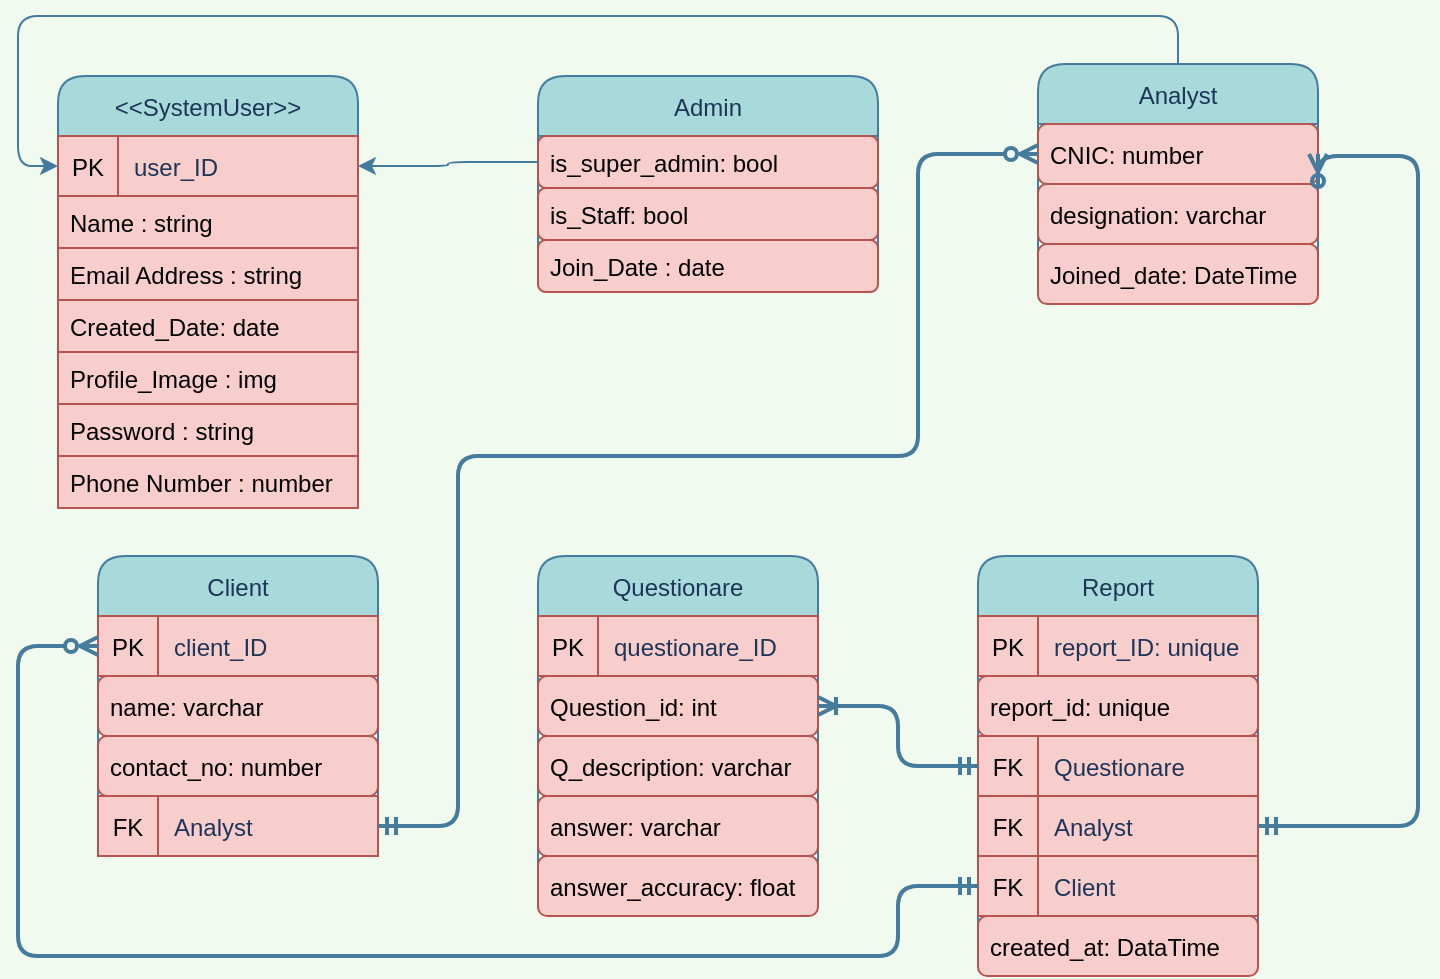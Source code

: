 <mxfile version="16.0.0" type="github">
  <diagram id="76-Z5J_hO1XvjAIdn8TQ" name="Page-1">
    <mxGraphModel dx="1102" dy="614" grid="1" gridSize="10" guides="1" tooltips="1" connect="1" arrows="1" fold="1" page="1" pageScale="1" pageWidth="850" pageHeight="1100" background="#F1FAEE" math="0" shadow="0">
      <root>
        <mxCell id="0" />
        <mxCell id="1" parent="0" />
        <mxCell id="kFZeInZ5YXrBo36wIZL7-1" value="&lt;&lt;SystemUser&gt;&gt;" style="swimlane;fontStyle=0;childLayout=stackLayout;horizontal=1;startSize=30;horizontalStack=0;resizeParent=1;resizeParentMax=0;resizeLast=0;collapsible=1;marginBottom=0;rounded=1;fontColor=#1D3557;strokeColor=#457B9D;fillColor=#A8DADC;" vertex="1" parent="1">
          <mxGeometry x="120" y="90" width="150" height="216" as="geometry" />
        </mxCell>
        <mxCell id="kFZeInZ5YXrBo36wIZL7-98" value="" style="shape=table;startSize=0;container=1;collapsible=1;childLayout=tableLayout;fixedRows=1;rowLines=0;fontStyle=0;align=center;resizeLast=1;strokeColor=#b85450;fillColor=#f8cecc;rounded=1;sketch=0;fontColor=#000000;" vertex="1" parent="kFZeInZ5YXrBo36wIZL7-1">
          <mxGeometry y="30" width="150" height="30" as="geometry" />
        </mxCell>
        <mxCell id="kFZeInZ5YXrBo36wIZL7-99" value="" style="shape=partialRectangle;collapsible=0;dropTarget=0;pointerEvents=0;fillColor=none;top=0;left=0;bottom=0;right=0;points=[[0,0.5],[1,0.5]];portConstraint=eastwest;rounded=0;sketch=0;fontColor=#1D3557;strokeColor=#457B9D;" vertex="1" parent="kFZeInZ5YXrBo36wIZL7-98">
          <mxGeometry width="150" height="30" as="geometry" />
        </mxCell>
        <mxCell id="kFZeInZ5YXrBo36wIZL7-100" value="PK" style="shape=partialRectangle;connectable=0;fillColor=none;top=0;left=0;bottom=0;right=0;fontStyle=0;overflow=hidden;rounded=0;sketch=0;fontColor=#000000;strokeColor=#457B9D;" vertex="1" parent="kFZeInZ5YXrBo36wIZL7-99">
          <mxGeometry width="30" height="30" as="geometry">
            <mxRectangle width="30" height="30" as="alternateBounds" />
          </mxGeometry>
        </mxCell>
        <mxCell id="kFZeInZ5YXrBo36wIZL7-101" value="user_ID" style="shape=partialRectangle;connectable=0;fillColor=none;top=0;left=0;bottom=0;right=0;align=left;spacingLeft=6;fontStyle=0;overflow=hidden;rounded=0;sketch=0;fontColor=#1D3557;strokeColor=#457B9D;" vertex="1" parent="kFZeInZ5YXrBo36wIZL7-99">
          <mxGeometry x="30" width="120" height="30" as="geometry">
            <mxRectangle width="120" height="30" as="alternateBounds" />
          </mxGeometry>
        </mxCell>
        <mxCell id="kFZeInZ5YXrBo36wIZL7-73" value="Name : string" style="text;align=left;verticalAlign=top;spacingLeft=4;spacingRight=4;overflow=hidden;rotatable=0;points=[[0,0.5],[1,0.5]];portConstraint=eastwest;fillColor=#f8cecc;strokeColor=#b85450;" vertex="1" parent="kFZeInZ5YXrBo36wIZL7-1">
          <mxGeometry y="60" width="150" height="26" as="geometry" />
        </mxCell>
        <mxCell id="kFZeInZ5YXrBo36wIZL7-75" value="Email Address : string" style="text;align=left;verticalAlign=top;spacingLeft=4;spacingRight=4;overflow=hidden;rotatable=0;points=[[0,0.5],[1,0.5]];portConstraint=eastwest;rounded=0;shadow=0;html=0;fillColor=#f8cecc;strokeColor=#b85450;" vertex="1" parent="kFZeInZ5YXrBo36wIZL7-1">
          <mxGeometry y="86" width="150" height="26" as="geometry" />
        </mxCell>
        <mxCell id="kFZeInZ5YXrBo36wIZL7-78" value="Created_Date: date" style="text;align=left;verticalAlign=top;spacingLeft=4;spacingRight=4;overflow=hidden;rotatable=0;points=[[0,0.5],[1,0.5]];portConstraint=eastwest;rounded=0;shadow=0;html=0;fillColor=#f8cecc;strokeColor=#b85450;" vertex="1" parent="kFZeInZ5YXrBo36wIZL7-1">
          <mxGeometry y="112" width="150" height="26" as="geometry" />
        </mxCell>
        <mxCell id="kFZeInZ5YXrBo36wIZL7-77" value="Profile_Image : img" style="text;align=left;verticalAlign=top;spacingLeft=4;spacingRight=4;overflow=hidden;rotatable=0;points=[[0,0.5],[1,0.5]];portConstraint=eastwest;rounded=0;shadow=0;html=0;fillColor=#f8cecc;strokeColor=#b85450;" vertex="1" parent="kFZeInZ5YXrBo36wIZL7-1">
          <mxGeometry y="138" width="150" height="26" as="geometry" />
        </mxCell>
        <mxCell id="kFZeInZ5YXrBo36wIZL7-76" value="Password : string" style="text;align=left;verticalAlign=top;spacingLeft=4;spacingRight=4;overflow=hidden;rotatable=0;points=[[0,0.5],[1,0.5]];portConstraint=eastwest;rounded=0;shadow=0;html=0;fillColor=#f8cecc;strokeColor=#b85450;" vertex="1" parent="kFZeInZ5YXrBo36wIZL7-1">
          <mxGeometry y="164" width="150" height="26" as="geometry" />
        </mxCell>
        <mxCell id="kFZeInZ5YXrBo36wIZL7-74" value="Phone Number : number" style="text;align=left;verticalAlign=top;spacingLeft=4;spacingRight=4;overflow=hidden;rotatable=0;points=[[0,0.5],[1,0.5]];portConstraint=eastwest;rounded=0;shadow=0;html=0;fillColor=#f8cecc;strokeColor=#b85450;" vertex="1" parent="kFZeInZ5YXrBo36wIZL7-1">
          <mxGeometry y="190" width="150" height="26" as="geometry" />
        </mxCell>
        <mxCell id="kFZeInZ5YXrBo36wIZL7-37" value="Admin" style="swimlane;fontStyle=0;childLayout=stackLayout;horizontal=1;startSize=30;horizontalStack=0;resizeParent=1;resizeParentMax=0;resizeLast=0;collapsible=1;marginBottom=0;rounded=1;fontColor=#1D3557;strokeColor=#457B9D;fillColor=#A8DADC;" vertex="1" parent="1">
          <mxGeometry x="360" y="90" width="170" height="108" as="geometry" />
        </mxCell>
        <mxCell id="kFZeInZ5YXrBo36wIZL7-79" value="is_super_admin: bool" style="text;align=left;verticalAlign=top;spacingLeft=4;spacingRight=4;overflow=hidden;rotatable=0;points=[[0,0.5],[1,0.5]];portConstraint=eastwest;fillColor=#f8cecc;strokeColor=#b85450;rounded=1;" vertex="1" parent="kFZeInZ5YXrBo36wIZL7-37">
          <mxGeometry y="30" width="170" height="26" as="geometry" />
        </mxCell>
        <mxCell id="kFZeInZ5YXrBo36wIZL7-80" value="is_Staff: bool" style="text;align=left;verticalAlign=top;spacingLeft=4;spacingRight=4;overflow=hidden;rotatable=0;points=[[0,0.5],[1,0.5]];portConstraint=eastwest;fillColor=#f8cecc;strokeColor=#b85450;rounded=1;" vertex="1" parent="kFZeInZ5YXrBo36wIZL7-37">
          <mxGeometry y="56" width="170" height="26" as="geometry" />
        </mxCell>
        <mxCell id="kFZeInZ5YXrBo36wIZL7-81" value="Join_Date : date" style="text;align=left;verticalAlign=top;spacingLeft=4;spacingRight=4;overflow=hidden;rotatable=0;points=[[0,0.5],[1,0.5]];portConstraint=eastwest;fillColor=#f8cecc;strokeColor=#b85450;rounded=1;" vertex="1" parent="kFZeInZ5YXrBo36wIZL7-37">
          <mxGeometry y="82" width="170" height="26" as="geometry" />
        </mxCell>
        <mxCell id="kFZeInZ5YXrBo36wIZL7-88" style="edgeStyle=orthogonalEdgeStyle;curved=0;rounded=1;sketch=0;orthogonalLoop=1;jettySize=auto;html=1;exitX=0.5;exitY=0;exitDx=0;exitDy=0;entryX=0;entryY=0.5;entryDx=0;entryDy=0;fontColor=#000000;strokeColor=#457B9D;fillColor=#A8DADC;" edge="1" parent="1" source="kFZeInZ5YXrBo36wIZL7-41" target="kFZeInZ5YXrBo36wIZL7-99">
          <mxGeometry relative="1" as="geometry">
            <Array as="points">
              <mxPoint x="680" y="60" />
              <mxPoint x="100" y="60" />
              <mxPoint x="100" y="135" />
            </Array>
          </mxGeometry>
        </mxCell>
        <mxCell id="kFZeInZ5YXrBo36wIZL7-41" value="Analyst" style="swimlane;fontStyle=0;childLayout=stackLayout;horizontal=1;startSize=30;horizontalStack=0;resizeParent=1;resizeParentMax=0;resizeLast=0;collapsible=1;marginBottom=0;rounded=1;fontColor=#1D3557;strokeColor=#457B9D;fillColor=#A8DADC;" vertex="1" parent="1">
          <mxGeometry x="610" y="84" width="140" height="120" as="geometry" />
        </mxCell>
        <mxCell id="kFZeInZ5YXrBo36wIZL7-42" value="CNIC: number" style="text;strokeColor=#b85450;fillColor=#f8cecc;align=left;verticalAlign=middle;spacingLeft=4;spacingRight=4;overflow=hidden;points=[[0,0.5],[1,0.5]];portConstraint=eastwest;rotatable=0;rounded=1;" vertex="1" parent="kFZeInZ5YXrBo36wIZL7-41">
          <mxGeometry y="30" width="140" height="30" as="geometry" />
        </mxCell>
        <mxCell id="kFZeInZ5YXrBo36wIZL7-43" value="designation: varchar" style="text;strokeColor=#b85450;fillColor=#f8cecc;align=left;verticalAlign=middle;spacingLeft=4;spacingRight=4;overflow=hidden;points=[[0,0.5],[1,0.5]];portConstraint=eastwest;rotatable=0;rounded=1;" vertex="1" parent="kFZeInZ5YXrBo36wIZL7-41">
          <mxGeometry y="60" width="140" height="30" as="geometry" />
        </mxCell>
        <mxCell id="kFZeInZ5YXrBo36wIZL7-44" value="Joined_date: DateTime" style="text;strokeColor=#b85450;fillColor=#f8cecc;align=left;verticalAlign=middle;spacingLeft=4;spacingRight=4;overflow=hidden;points=[[0,0.5],[1,0.5]];portConstraint=eastwest;rotatable=0;rounded=1;" vertex="1" parent="kFZeInZ5YXrBo36wIZL7-41">
          <mxGeometry y="90" width="140" height="30" as="geometry" />
        </mxCell>
        <mxCell id="kFZeInZ5YXrBo36wIZL7-45" value="Client" style="swimlane;fontStyle=0;childLayout=stackLayout;horizontal=1;startSize=30;horizontalStack=0;resizeParent=1;resizeParentMax=0;resizeLast=0;collapsible=1;marginBottom=0;rounded=1;fontColor=#1D3557;strokeColor=#457B9D;fillColor=#A8DADC;" vertex="1" parent="1">
          <mxGeometry x="140" y="330" width="140" height="150" as="geometry" />
        </mxCell>
        <mxCell id="kFZeInZ5YXrBo36wIZL7-94" value="" style="shape=table;startSize=0;container=1;collapsible=1;childLayout=tableLayout;fixedRows=1;rowLines=0;fontStyle=0;align=center;resizeLast=1;strokeColor=#b85450;fillColor=#f8cecc;rounded=1;sketch=0;fontColor=#000000;" vertex="1" parent="kFZeInZ5YXrBo36wIZL7-45">
          <mxGeometry y="30" width="140" height="30" as="geometry" />
        </mxCell>
        <mxCell id="kFZeInZ5YXrBo36wIZL7-95" value="" style="shape=partialRectangle;collapsible=0;dropTarget=0;pointerEvents=0;fillColor=none;top=0;left=0;bottom=0;right=0;points=[[0,0.5],[1,0.5]];portConstraint=eastwest;rounded=0;sketch=0;fontColor=#1D3557;strokeColor=#457B9D;" vertex="1" parent="kFZeInZ5YXrBo36wIZL7-94">
          <mxGeometry width="140" height="30" as="geometry" />
        </mxCell>
        <mxCell id="kFZeInZ5YXrBo36wIZL7-96" value="PK" style="shape=partialRectangle;connectable=0;fillColor=none;top=0;left=0;bottom=0;right=0;fontStyle=0;overflow=hidden;rounded=0;sketch=0;fontColor=#000000;strokeColor=#457B9D;" vertex="1" parent="kFZeInZ5YXrBo36wIZL7-95">
          <mxGeometry width="30" height="30" as="geometry">
            <mxRectangle width="30" height="30" as="alternateBounds" />
          </mxGeometry>
        </mxCell>
        <mxCell id="kFZeInZ5YXrBo36wIZL7-97" value="client_ID" style="shape=partialRectangle;connectable=0;fillColor=none;top=0;left=0;bottom=0;right=0;align=left;spacingLeft=6;fontStyle=0;overflow=hidden;rounded=0;sketch=0;fontColor=#1D3557;strokeColor=#457B9D;" vertex="1" parent="kFZeInZ5YXrBo36wIZL7-95">
          <mxGeometry x="30" width="110" height="30" as="geometry">
            <mxRectangle width="110" height="30" as="alternateBounds" />
          </mxGeometry>
        </mxCell>
        <mxCell id="kFZeInZ5YXrBo36wIZL7-46" value="name: varchar" style="text;strokeColor=#b85450;fillColor=#f8cecc;align=left;verticalAlign=middle;spacingLeft=4;spacingRight=4;overflow=hidden;points=[[0,0.5],[1,0.5]];portConstraint=eastwest;rotatable=0;rounded=1;" vertex="1" parent="kFZeInZ5YXrBo36wIZL7-45">
          <mxGeometry y="60" width="140" height="30" as="geometry" />
        </mxCell>
        <mxCell id="kFZeInZ5YXrBo36wIZL7-47" value="contact_no: number" style="text;strokeColor=#b85450;fillColor=#f8cecc;align=left;verticalAlign=middle;spacingLeft=4;spacingRight=4;overflow=hidden;points=[[0,0.5],[1,0.5]];portConstraint=eastwest;rotatable=0;rounded=1;" vertex="1" parent="kFZeInZ5YXrBo36wIZL7-45">
          <mxGeometry y="90" width="140" height="30" as="geometry" />
        </mxCell>
        <mxCell id="kFZeInZ5YXrBo36wIZL7-82" value="" style="shape=table;startSize=0;container=1;collapsible=1;childLayout=tableLayout;fixedRows=1;rowLines=0;fontStyle=0;align=center;resizeLast=1;strokeColor=#b85450;fillColor=#f8cecc;rounded=1;sketch=0;fontColor=#000000;" vertex="1" parent="kFZeInZ5YXrBo36wIZL7-45">
          <mxGeometry y="120" width="140" height="30" as="geometry" />
        </mxCell>
        <mxCell id="kFZeInZ5YXrBo36wIZL7-83" value="" style="shape=partialRectangle;collapsible=0;dropTarget=0;pointerEvents=0;fillColor=none;top=0;left=0;bottom=0;right=0;points=[[0,0.5],[1,0.5]];portConstraint=eastwest;rounded=0;sketch=0;fontColor=#1D3557;strokeColor=#457B9D;" vertex="1" parent="kFZeInZ5YXrBo36wIZL7-82">
          <mxGeometry width="140" height="30" as="geometry" />
        </mxCell>
        <mxCell id="kFZeInZ5YXrBo36wIZL7-84" value="FK" style="shape=partialRectangle;connectable=0;fillColor=none;top=0;left=0;bottom=0;right=0;fontStyle=0;overflow=hidden;rounded=0;sketch=0;fontColor=#000000;strokeColor=#457B9D;" vertex="1" parent="kFZeInZ5YXrBo36wIZL7-83">
          <mxGeometry width="30" height="30" as="geometry">
            <mxRectangle width="30" height="30" as="alternateBounds" />
          </mxGeometry>
        </mxCell>
        <mxCell id="kFZeInZ5YXrBo36wIZL7-85" value="Analyst" style="shape=partialRectangle;connectable=0;fillColor=none;top=0;left=0;bottom=0;right=0;align=left;spacingLeft=6;fontStyle=0;overflow=hidden;rounded=0;sketch=0;fontColor=#1D3557;strokeColor=#457B9D;" vertex="1" parent="kFZeInZ5YXrBo36wIZL7-83">
          <mxGeometry x="30" width="110" height="30" as="geometry">
            <mxRectangle width="110" height="30" as="alternateBounds" />
          </mxGeometry>
        </mxCell>
        <mxCell id="kFZeInZ5YXrBo36wIZL7-49" value="Questionare" style="swimlane;fontStyle=0;childLayout=stackLayout;horizontal=1;startSize=30;horizontalStack=0;resizeParent=1;resizeParentMax=0;resizeLast=0;collapsible=1;marginBottom=0;rounded=1;fontColor=#1D3557;strokeColor=#457B9D;fillColor=#A8DADC;" vertex="1" parent="1">
          <mxGeometry x="360" y="330" width="140" height="180" as="geometry" />
        </mxCell>
        <mxCell id="kFZeInZ5YXrBo36wIZL7-102" value="" style="shape=table;startSize=0;container=1;collapsible=1;childLayout=tableLayout;fixedRows=1;rowLines=0;fontStyle=0;align=center;resizeLast=1;strokeColor=#b85450;fillColor=#f8cecc;rounded=1;sketch=0;fontColor=#000000;" vertex="1" parent="kFZeInZ5YXrBo36wIZL7-49">
          <mxGeometry y="30" width="140" height="30" as="geometry" />
        </mxCell>
        <mxCell id="kFZeInZ5YXrBo36wIZL7-103" value="" style="shape=partialRectangle;collapsible=0;dropTarget=0;pointerEvents=0;fillColor=none;top=0;left=0;bottom=0;right=0;points=[[0,0.5],[1,0.5]];portConstraint=eastwest;rounded=0;sketch=0;fontColor=#1D3557;strokeColor=#457B9D;" vertex="1" parent="kFZeInZ5YXrBo36wIZL7-102">
          <mxGeometry width="140" height="30" as="geometry" />
        </mxCell>
        <mxCell id="kFZeInZ5YXrBo36wIZL7-104" value="PK" style="shape=partialRectangle;connectable=0;fillColor=none;top=0;left=0;bottom=0;right=0;fontStyle=0;overflow=hidden;rounded=0;sketch=0;fontColor=#000000;strokeColor=#457B9D;" vertex="1" parent="kFZeInZ5YXrBo36wIZL7-103">
          <mxGeometry width="30" height="30" as="geometry">
            <mxRectangle width="30" height="30" as="alternateBounds" />
          </mxGeometry>
        </mxCell>
        <mxCell id="kFZeInZ5YXrBo36wIZL7-105" value="questionare_ID" style="shape=partialRectangle;connectable=0;fillColor=none;top=0;left=0;bottom=0;right=0;align=left;spacingLeft=6;fontStyle=0;overflow=hidden;rounded=0;sketch=0;fontColor=#1D3557;strokeColor=#457B9D;" vertex="1" parent="kFZeInZ5YXrBo36wIZL7-103">
          <mxGeometry x="30" width="110" height="30" as="geometry">
            <mxRectangle width="110" height="30" as="alternateBounds" />
          </mxGeometry>
        </mxCell>
        <mxCell id="kFZeInZ5YXrBo36wIZL7-50" value="Question_id: int" style="text;strokeColor=#b85450;fillColor=#f8cecc;align=left;verticalAlign=middle;spacingLeft=4;spacingRight=4;overflow=hidden;points=[[0,0.5],[1,0.5]];portConstraint=eastwest;rotatable=0;rounded=1;" vertex="1" parent="kFZeInZ5YXrBo36wIZL7-49">
          <mxGeometry y="60" width="140" height="30" as="geometry" />
        </mxCell>
        <mxCell id="kFZeInZ5YXrBo36wIZL7-51" value="Q_description: varchar" style="text;strokeColor=#b85450;fillColor=#f8cecc;align=left;verticalAlign=middle;spacingLeft=4;spacingRight=4;overflow=hidden;points=[[0,0.5],[1,0.5]];portConstraint=eastwest;rotatable=0;rounded=1;" vertex="1" parent="kFZeInZ5YXrBo36wIZL7-49">
          <mxGeometry y="90" width="140" height="30" as="geometry" />
        </mxCell>
        <mxCell id="kFZeInZ5YXrBo36wIZL7-52" value="answer: varchar" style="text;strokeColor=#b85450;fillColor=#f8cecc;align=left;verticalAlign=middle;spacingLeft=4;spacingRight=4;overflow=hidden;points=[[0,0.5],[1,0.5]];portConstraint=eastwest;rotatable=0;rounded=1;" vertex="1" parent="kFZeInZ5YXrBo36wIZL7-49">
          <mxGeometry y="120" width="140" height="30" as="geometry" />
        </mxCell>
        <mxCell id="kFZeInZ5YXrBo36wIZL7-89" value="answer_accuracy: float" style="text;strokeColor=#b85450;fillColor=#f8cecc;align=left;verticalAlign=middle;spacingLeft=4;spacingRight=4;overflow=hidden;points=[[0,0.5],[1,0.5]];portConstraint=eastwest;rotatable=0;rounded=1;" vertex="1" parent="kFZeInZ5YXrBo36wIZL7-49">
          <mxGeometry y="150" width="140" height="30" as="geometry" />
        </mxCell>
        <mxCell id="kFZeInZ5YXrBo36wIZL7-53" value="Report" style="swimlane;fontStyle=0;childLayout=stackLayout;horizontal=1;startSize=30;horizontalStack=0;resizeParent=1;resizeParentMax=0;resizeLast=0;collapsible=1;marginBottom=0;rounded=1;fontColor=#1D3557;strokeColor=#457B9D;fillColor=#A8DADC;" vertex="1" parent="1">
          <mxGeometry x="580" y="330" width="140" height="210" as="geometry" />
        </mxCell>
        <mxCell id="kFZeInZ5YXrBo36wIZL7-106" value="" style="shape=table;startSize=0;container=1;collapsible=1;childLayout=tableLayout;fixedRows=1;rowLines=0;fontStyle=0;align=center;resizeLast=1;strokeColor=#b85450;fillColor=#f8cecc;rounded=1;sketch=0;fontColor=#000000;" vertex="1" parent="kFZeInZ5YXrBo36wIZL7-53">
          <mxGeometry y="30" width="140" height="30" as="geometry" />
        </mxCell>
        <mxCell id="kFZeInZ5YXrBo36wIZL7-107" value="" style="shape=partialRectangle;collapsible=0;dropTarget=0;pointerEvents=0;fillColor=none;top=0;left=0;bottom=0;right=0;points=[[0,0.5],[1,0.5]];portConstraint=eastwest;rounded=0;sketch=0;fontColor=#1D3557;strokeColor=#457B9D;" vertex="1" parent="kFZeInZ5YXrBo36wIZL7-106">
          <mxGeometry width="140" height="30" as="geometry" />
        </mxCell>
        <mxCell id="kFZeInZ5YXrBo36wIZL7-108" value="PK" style="shape=partialRectangle;connectable=0;fillColor=none;top=0;left=0;bottom=0;right=0;fontStyle=0;overflow=hidden;rounded=0;sketch=0;fontColor=#000000;strokeColor=#457B9D;" vertex="1" parent="kFZeInZ5YXrBo36wIZL7-107">
          <mxGeometry width="30" height="30" as="geometry">
            <mxRectangle width="30" height="30" as="alternateBounds" />
          </mxGeometry>
        </mxCell>
        <mxCell id="kFZeInZ5YXrBo36wIZL7-109" value="report_ID: unique" style="shape=partialRectangle;connectable=0;fillColor=none;top=0;left=0;bottom=0;right=0;align=left;spacingLeft=6;fontStyle=0;overflow=hidden;rounded=0;sketch=0;fontColor=#1D3557;strokeColor=#457B9D;" vertex="1" parent="kFZeInZ5YXrBo36wIZL7-107">
          <mxGeometry x="30" width="110" height="30" as="geometry">
            <mxRectangle width="110" height="30" as="alternateBounds" />
          </mxGeometry>
        </mxCell>
        <mxCell id="kFZeInZ5YXrBo36wIZL7-55" value="report_id: unique" style="text;strokeColor=#b85450;fillColor=#f8cecc;align=left;verticalAlign=middle;spacingLeft=4;spacingRight=4;overflow=hidden;points=[[0,0.5],[1,0.5]];portConstraint=eastwest;rotatable=0;rounded=1;" vertex="1" parent="kFZeInZ5YXrBo36wIZL7-53">
          <mxGeometry y="60" width="140" height="30" as="geometry" />
        </mxCell>
        <mxCell id="kFZeInZ5YXrBo36wIZL7-58" value="" style="shape=table;startSize=0;container=1;collapsible=1;childLayout=tableLayout;fixedRows=1;rowLines=0;fontStyle=0;align=center;resizeLast=1;strokeColor=#b85450;fillColor=#f8cecc;rounded=1;sketch=0;fontColor=#000000;" vertex="1" parent="kFZeInZ5YXrBo36wIZL7-53">
          <mxGeometry y="90" width="140" height="30" as="geometry" />
        </mxCell>
        <mxCell id="kFZeInZ5YXrBo36wIZL7-59" value="" style="shape=partialRectangle;collapsible=0;dropTarget=0;pointerEvents=0;fillColor=none;top=0;left=0;bottom=0;right=0;points=[[0,0.5],[1,0.5]];portConstraint=eastwest;rounded=0;sketch=0;fontColor=#1D3557;strokeColor=#457B9D;" vertex="1" parent="kFZeInZ5YXrBo36wIZL7-58">
          <mxGeometry width="140" height="30" as="geometry" />
        </mxCell>
        <mxCell id="kFZeInZ5YXrBo36wIZL7-60" value="FK" style="shape=partialRectangle;connectable=0;fillColor=none;top=0;left=0;bottom=0;right=0;fontStyle=0;overflow=hidden;rounded=0;sketch=0;fontColor=#000000;strokeColor=#457B9D;" vertex="1" parent="kFZeInZ5YXrBo36wIZL7-59">
          <mxGeometry width="30" height="30" as="geometry">
            <mxRectangle width="30" height="30" as="alternateBounds" />
          </mxGeometry>
        </mxCell>
        <mxCell id="kFZeInZ5YXrBo36wIZL7-61" value="Questionare" style="shape=partialRectangle;connectable=0;fillColor=none;top=0;left=0;bottom=0;right=0;align=left;spacingLeft=6;fontStyle=0;overflow=hidden;rounded=0;sketch=0;fontColor=#1D3557;strokeColor=#457B9D;" vertex="1" parent="kFZeInZ5YXrBo36wIZL7-59">
          <mxGeometry x="30" width="110" height="30" as="geometry">
            <mxRectangle width="110" height="30" as="alternateBounds" />
          </mxGeometry>
        </mxCell>
        <mxCell id="kFZeInZ5YXrBo36wIZL7-63" value="" style="shape=table;startSize=0;container=1;collapsible=1;childLayout=tableLayout;fixedRows=1;rowLines=0;fontStyle=0;align=center;resizeLast=1;strokeColor=#b85450;fillColor=#f8cecc;rounded=1;sketch=0;fontColor=#000000;" vertex="1" parent="kFZeInZ5YXrBo36wIZL7-53">
          <mxGeometry y="120" width="140" height="30" as="geometry" />
        </mxCell>
        <mxCell id="kFZeInZ5YXrBo36wIZL7-64" value="" style="shape=partialRectangle;collapsible=0;dropTarget=0;pointerEvents=0;fillColor=none;top=0;left=0;bottom=0;right=0;points=[[0,0.5],[1,0.5]];portConstraint=eastwest;rounded=0;sketch=0;fontColor=#1D3557;strokeColor=#457B9D;" vertex="1" parent="kFZeInZ5YXrBo36wIZL7-63">
          <mxGeometry width="140" height="30" as="geometry" />
        </mxCell>
        <mxCell id="kFZeInZ5YXrBo36wIZL7-65" value="FK" style="shape=partialRectangle;connectable=0;fillColor=none;top=0;left=0;bottom=0;right=0;fontStyle=0;overflow=hidden;rounded=0;sketch=0;fontColor=#000000;strokeColor=#457B9D;" vertex="1" parent="kFZeInZ5YXrBo36wIZL7-64">
          <mxGeometry width="30" height="30" as="geometry">
            <mxRectangle width="30" height="30" as="alternateBounds" />
          </mxGeometry>
        </mxCell>
        <mxCell id="kFZeInZ5YXrBo36wIZL7-66" value="Analyst" style="shape=partialRectangle;connectable=0;fillColor=none;top=0;left=0;bottom=0;right=0;align=left;spacingLeft=6;fontStyle=0;overflow=hidden;rounded=0;sketch=0;fontColor=#1D3557;strokeColor=#457B9D;" vertex="1" parent="kFZeInZ5YXrBo36wIZL7-64">
          <mxGeometry x="30" width="110" height="30" as="geometry">
            <mxRectangle width="110" height="30" as="alternateBounds" />
          </mxGeometry>
        </mxCell>
        <mxCell id="kFZeInZ5YXrBo36wIZL7-67" value="" style="shape=table;startSize=0;container=1;collapsible=1;childLayout=tableLayout;fixedRows=1;rowLines=0;fontStyle=0;align=center;resizeLast=1;strokeColor=#b85450;fillColor=#f8cecc;rounded=1;sketch=0;fontColor=#000000;" vertex="1" parent="kFZeInZ5YXrBo36wIZL7-53">
          <mxGeometry y="150" width="140" height="30" as="geometry" />
        </mxCell>
        <mxCell id="kFZeInZ5YXrBo36wIZL7-68" value="" style="shape=partialRectangle;collapsible=0;dropTarget=0;pointerEvents=0;fillColor=none;top=0;left=0;bottom=0;right=0;points=[[0,0.5],[1,0.5]];portConstraint=eastwest;rounded=0;sketch=0;fontColor=#1D3557;strokeColor=#457B9D;" vertex="1" parent="kFZeInZ5YXrBo36wIZL7-67">
          <mxGeometry width="140" height="30" as="geometry" />
        </mxCell>
        <mxCell id="kFZeInZ5YXrBo36wIZL7-69" value="FK" style="shape=partialRectangle;connectable=0;fillColor=none;top=0;left=0;bottom=0;right=0;fontStyle=0;overflow=hidden;rounded=0;sketch=0;fontColor=#000000;strokeColor=#457B9D;" vertex="1" parent="kFZeInZ5YXrBo36wIZL7-68">
          <mxGeometry width="30" height="30" as="geometry">
            <mxRectangle width="30" height="30" as="alternateBounds" />
          </mxGeometry>
        </mxCell>
        <mxCell id="kFZeInZ5YXrBo36wIZL7-70" value="Client" style="shape=partialRectangle;connectable=0;fillColor=none;top=0;left=0;bottom=0;right=0;align=left;spacingLeft=6;fontStyle=0;overflow=hidden;rounded=0;sketch=0;fontColor=#1D3557;strokeColor=#457B9D;" vertex="1" parent="kFZeInZ5YXrBo36wIZL7-68">
          <mxGeometry x="30" width="110" height="30" as="geometry">
            <mxRectangle width="110" height="30" as="alternateBounds" />
          </mxGeometry>
        </mxCell>
        <mxCell id="kFZeInZ5YXrBo36wIZL7-57" value="created_at: DataTime" style="text;strokeColor=#b85450;fillColor=#f8cecc;align=left;verticalAlign=middle;spacingLeft=4;spacingRight=4;overflow=hidden;points=[[0,0.5],[1,0.5]];portConstraint=eastwest;rotatable=0;rounded=1;" vertex="1" parent="kFZeInZ5YXrBo36wIZL7-53">
          <mxGeometry y="180" width="140" height="30" as="geometry" />
        </mxCell>
        <mxCell id="kFZeInZ5YXrBo36wIZL7-62" style="edgeStyle=orthogonalEdgeStyle;curved=0;rounded=1;sketch=0;orthogonalLoop=1;jettySize=auto;html=1;exitX=1;exitY=0.5;exitDx=0;exitDy=0;entryX=0;entryY=0.5;entryDx=0;entryDy=0;fontColor=#1D3557;strokeColor=#457B9D;fillColor=#A8DADC;endArrow=ERmandOne;endFill=0;startArrow=ERoneToMany;startFill=0;strokeWidth=2;sourcePerimeterSpacing=5;targetPerimeterSpacing=5;" edge="1" parent="1" source="kFZeInZ5YXrBo36wIZL7-50" target="kFZeInZ5YXrBo36wIZL7-59">
          <mxGeometry relative="1" as="geometry" />
        </mxCell>
        <mxCell id="kFZeInZ5YXrBo36wIZL7-87" style="edgeStyle=orthogonalEdgeStyle;curved=0;rounded=1;sketch=0;orthogonalLoop=1;jettySize=auto;html=1;exitX=0;exitY=0.5;exitDx=0;exitDy=0;entryX=1;entryY=0.5;entryDx=0;entryDy=0;fontColor=#000000;strokeColor=#457B9D;fillColor=#A8DADC;" edge="1" parent="1" source="kFZeInZ5YXrBo36wIZL7-79" target="kFZeInZ5YXrBo36wIZL7-99">
          <mxGeometry relative="1" as="geometry" />
        </mxCell>
        <mxCell id="kFZeInZ5YXrBo36wIZL7-90" style="edgeStyle=orthogonalEdgeStyle;curved=0;rounded=1;sketch=0;orthogonalLoop=1;jettySize=auto;html=1;exitX=1;exitY=0.5;exitDx=0;exitDy=0;entryX=0;entryY=0.5;entryDx=0;entryDy=0;fontColor=#1D3557;strokeColor=#457B9D;fillColor=#A8DADC;endArrow=ERzeroToMany;endFill=0;startArrow=ERmandOne;startFill=0;strokeWidth=2;sourcePerimeterSpacing=5;targetPerimeterSpacing=5;" edge="1" parent="1" source="kFZeInZ5YXrBo36wIZL7-83" target="kFZeInZ5YXrBo36wIZL7-42">
          <mxGeometry relative="1" as="geometry">
            <mxPoint x="480" y="290" as="sourcePoint" />
            <mxPoint x="560" y="320" as="targetPoint" />
            <Array as="points">
              <mxPoint x="320" y="465" />
              <mxPoint x="320" y="280" />
              <mxPoint x="550" y="280" />
              <mxPoint x="550" y="129" />
            </Array>
          </mxGeometry>
        </mxCell>
        <mxCell id="kFZeInZ5YXrBo36wIZL7-91" style="edgeStyle=orthogonalEdgeStyle;curved=0;rounded=1;sketch=0;orthogonalLoop=1;jettySize=auto;html=1;exitX=1;exitY=0.5;exitDx=0;exitDy=0;entryX=1;entryY=0.5;entryDx=0;entryDy=0;fontColor=#1D3557;strokeColor=#457B9D;fillColor=#A8DADC;endArrow=ERzeroToMany;endFill=0;startArrow=ERmandOne;startFill=0;strokeWidth=2;sourcePerimeterSpacing=5;targetPerimeterSpacing=5;" edge="1" parent="1" source="kFZeInZ5YXrBo36wIZL7-64" target="kFZeInZ5YXrBo36wIZL7-42">
          <mxGeometry relative="1" as="geometry">
            <mxPoint x="290" y="445" as="sourcePoint" />
            <mxPoint x="620" y="139" as="targetPoint" />
            <Array as="points">
              <mxPoint x="800" y="465" />
              <mxPoint x="800" y="130" />
            </Array>
          </mxGeometry>
        </mxCell>
        <mxCell id="kFZeInZ5YXrBo36wIZL7-92" style="edgeStyle=orthogonalEdgeStyle;curved=0;rounded=1;sketch=0;orthogonalLoop=1;jettySize=auto;html=1;exitX=0;exitY=0.5;exitDx=0;exitDy=0;entryX=0;entryY=0.5;entryDx=0;entryDy=0;fontColor=#1D3557;strokeColor=#457B9D;fillColor=#A8DADC;endArrow=ERzeroToMany;endFill=0;startArrow=ERmandOne;startFill=0;strokeWidth=2;sourcePerimeterSpacing=5;targetPerimeterSpacing=5;" edge="1" parent="1" source="kFZeInZ5YXrBo36wIZL7-68" target="kFZeInZ5YXrBo36wIZL7-95">
          <mxGeometry relative="1" as="geometry">
            <mxPoint x="730" y="445" as="sourcePoint" />
            <mxPoint x="760" y="139" as="targetPoint" />
            <Array as="points">
              <mxPoint x="540" y="495" />
              <mxPoint x="540" y="530" />
              <mxPoint x="100" y="530" />
              <mxPoint x="100" y="375" />
            </Array>
          </mxGeometry>
        </mxCell>
      </root>
    </mxGraphModel>
  </diagram>
</mxfile>
